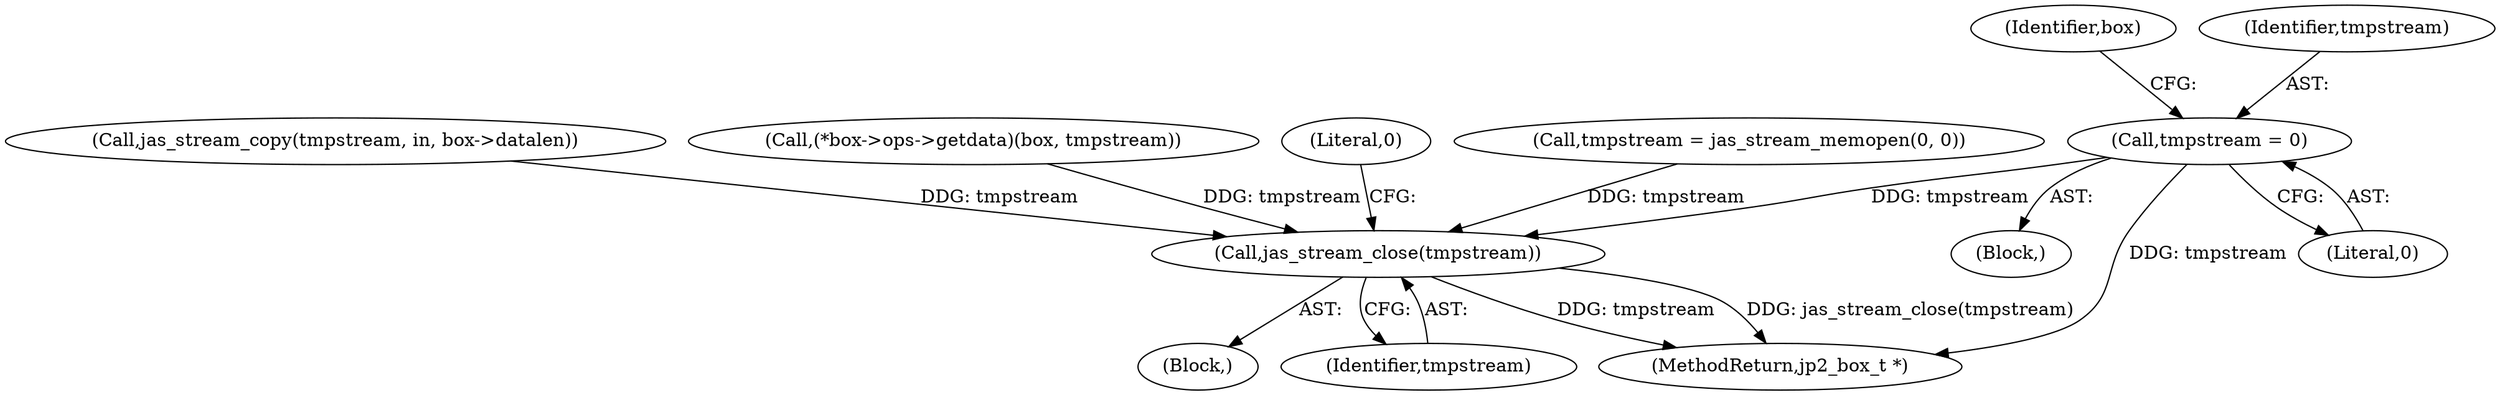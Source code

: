 digraph "0_jasper_e96fc4fdd525fa0ede28074a7e2b1caf94b58b0d_0@pointer" {
"1000112" [label="(Call,tmpstream = 0)"];
"1000318" [label="(Call,jas_stream_close(tmpstream))"];
"1000322" [label="(MethodReturn,jp2_box_t *)"];
"1000262" [label="(Call,jas_stream_copy(tmpstream, in, box->datalen))"];
"1000317" [label="(Block,)"];
"1000319" [label="(Identifier,tmpstream)"];
"1000290" [label="(Call,(*box->ops->getdata)(box, tmpstream))"];
"1000321" [label="(Literal,0)"];
"1000112" [label="(Call,tmpstream = 0)"];
"1000118" [label="(Identifier,box)"];
"1000114" [label="(Literal,0)"];
"1000318" [label="(Call,jas_stream_close(tmpstream))"];
"1000254" [label="(Call,tmpstream = jas_stream_memopen(0, 0))"];
"1000113" [label="(Identifier,tmpstream)"];
"1000102" [label="(Block,)"];
"1000112" -> "1000102"  [label="AST: "];
"1000112" -> "1000114"  [label="CFG: "];
"1000113" -> "1000112"  [label="AST: "];
"1000114" -> "1000112"  [label="AST: "];
"1000118" -> "1000112"  [label="CFG: "];
"1000112" -> "1000322"  [label="DDG: tmpstream"];
"1000112" -> "1000318"  [label="DDG: tmpstream"];
"1000318" -> "1000317"  [label="AST: "];
"1000318" -> "1000319"  [label="CFG: "];
"1000319" -> "1000318"  [label="AST: "];
"1000321" -> "1000318"  [label="CFG: "];
"1000318" -> "1000322"  [label="DDG: jas_stream_close(tmpstream)"];
"1000318" -> "1000322"  [label="DDG: tmpstream"];
"1000290" -> "1000318"  [label="DDG: tmpstream"];
"1000254" -> "1000318"  [label="DDG: tmpstream"];
"1000262" -> "1000318"  [label="DDG: tmpstream"];
}
